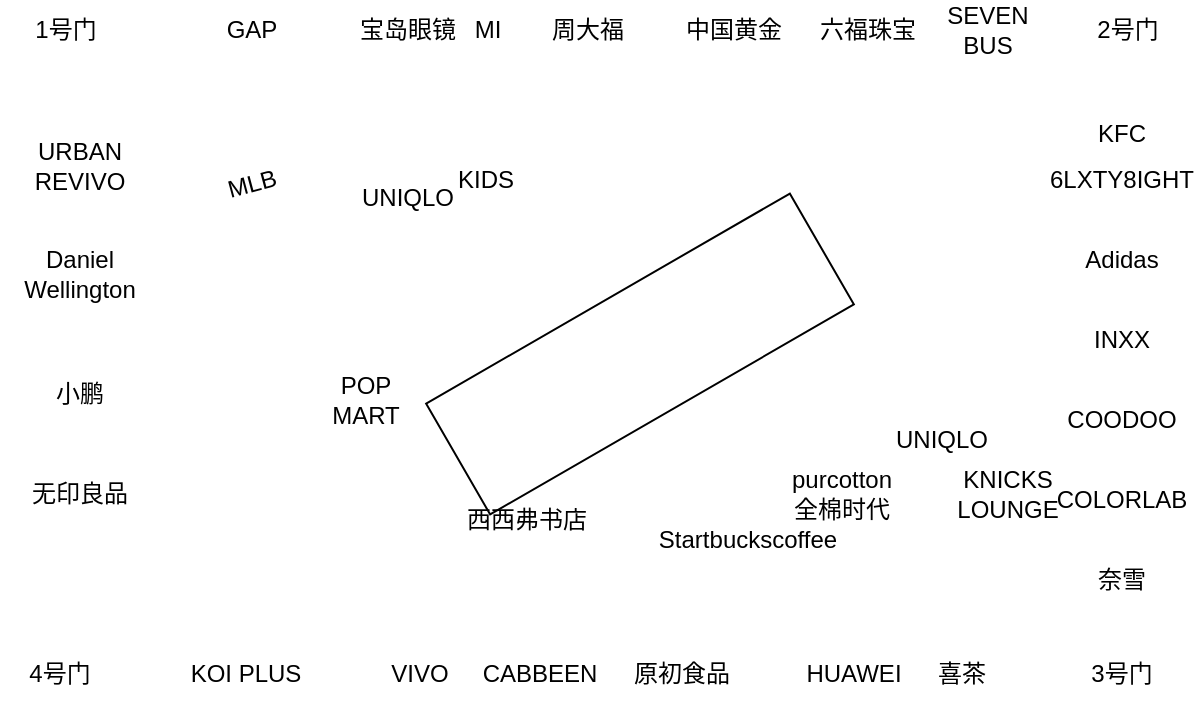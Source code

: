 <mxfile version="20.0.1" type="github">
  <diagram id="jZBb3kCbkGV2nfbiF95u" name="第 1 页">
    <mxGraphModel dx="359" dy="657" grid="1" gridSize="10" guides="1" tooltips="1" connect="1" arrows="1" fold="1" page="1" pageScale="1" pageWidth="827" pageHeight="1169" math="0" shadow="0">
      <root>
        <mxCell id="0" />
        <mxCell id="1" parent="0" />
        <mxCell id="qFaW84Yw7TWR2He5klyx-1" value="1号门" style="text;html=1;strokeColor=none;fillColor=none;align=center;verticalAlign=middle;whiteSpace=wrap;rounded=0;" parent="1" vertex="1">
          <mxGeometry x="82" y="68" width="60" height="30" as="geometry" />
        </mxCell>
        <mxCell id="qFaW84Yw7TWR2He5klyx-2" value="2号门" style="text;html=1;strokeColor=none;fillColor=none;align=center;verticalAlign=middle;whiteSpace=wrap;rounded=0;" parent="1" vertex="1">
          <mxGeometry x="613" y="68" width="60" height="30" as="geometry" />
        </mxCell>
        <mxCell id="qFaW84Yw7TWR2He5klyx-3" value="4号门" style="text;html=1;strokeColor=none;fillColor=none;align=center;verticalAlign=middle;whiteSpace=wrap;rounded=0;" parent="1" vertex="1">
          <mxGeometry x="79" y="390" width="60" height="30" as="geometry" />
        </mxCell>
        <mxCell id="qFaW84Yw7TWR2He5klyx-4" value="3号门" style="text;html=1;strokeColor=none;fillColor=none;align=center;verticalAlign=middle;whiteSpace=wrap;rounded=0;" parent="1" vertex="1">
          <mxGeometry x="610" y="390" width="60" height="30" as="geometry" />
        </mxCell>
        <mxCell id="qFaW84Yw7TWR2He5klyx-5" value="URBAN REVIVO" style="text;html=1;strokeColor=none;fillColor=none;align=center;verticalAlign=middle;whiteSpace=wrap;rounded=0;" parent="1" vertex="1">
          <mxGeometry x="89" y="136" width="60" height="30" as="geometry" />
        </mxCell>
        <mxCell id="qFaW84Yw7TWR2He5klyx-6" value="Daniel &lt;br&gt;Wellington" style="text;html=1;strokeColor=none;fillColor=none;align=center;verticalAlign=middle;whiteSpace=wrap;rounded=0;" parent="1" vertex="1">
          <mxGeometry x="89" y="190" width="60" height="30" as="geometry" />
        </mxCell>
        <mxCell id="qFaW84Yw7TWR2He5klyx-7" value="小鹏" style="text;html=1;strokeColor=none;fillColor=none;align=center;verticalAlign=middle;whiteSpace=wrap;rounded=0;" parent="1" vertex="1">
          <mxGeometry x="89" y="250" width="60" height="30" as="geometry" />
        </mxCell>
        <mxCell id="qFaW84Yw7TWR2He5klyx-8" value="无印良品" style="text;html=1;strokeColor=none;fillColor=none;align=center;verticalAlign=middle;whiteSpace=wrap;rounded=0;" parent="1" vertex="1">
          <mxGeometry x="89" y="300" width="60" height="30" as="geometry" />
        </mxCell>
        <mxCell id="qFaW84Yw7TWR2He5klyx-9" value="KOI PLUS" style="text;html=1;strokeColor=none;fillColor=none;align=center;verticalAlign=middle;whiteSpace=wrap;rounded=0;" parent="1" vertex="1">
          <mxGeometry x="172" y="390" width="60" height="30" as="geometry" />
        </mxCell>
        <mxCell id="qFaW84Yw7TWR2He5klyx-10" value="VIVO" style="text;html=1;strokeColor=none;fillColor=none;align=center;verticalAlign=middle;whiteSpace=wrap;rounded=0;" parent="1" vertex="1">
          <mxGeometry x="259" y="390" width="60" height="30" as="geometry" />
        </mxCell>
        <mxCell id="qFaW84Yw7TWR2He5klyx-11" value="CABBEEN" style="text;html=1;strokeColor=none;fillColor=none;align=center;verticalAlign=middle;whiteSpace=wrap;rounded=0;" parent="1" vertex="1">
          <mxGeometry x="319" y="390" width="60" height="30" as="geometry" />
        </mxCell>
        <mxCell id="qFaW84Yw7TWR2He5klyx-12" value="原初食品" style="text;html=1;strokeColor=none;fillColor=none;align=center;verticalAlign=middle;whiteSpace=wrap;rounded=0;" parent="1" vertex="1">
          <mxGeometry x="390" y="390" width="60" height="30" as="geometry" />
        </mxCell>
        <mxCell id="qFaW84Yw7TWR2He5klyx-13" value="HUAWEI" style="text;html=1;strokeColor=none;fillColor=none;align=center;verticalAlign=middle;whiteSpace=wrap;rounded=0;" parent="1" vertex="1">
          <mxGeometry x="476" y="390" width="60" height="30" as="geometry" />
        </mxCell>
        <mxCell id="qFaW84Yw7TWR2He5klyx-14" value="喜茶" style="text;html=1;strokeColor=none;fillColor=none;align=center;verticalAlign=middle;whiteSpace=wrap;rounded=0;" parent="1" vertex="1">
          <mxGeometry x="530" y="390" width="60" height="30" as="geometry" />
        </mxCell>
        <mxCell id="qFaW84Yw7TWR2He5klyx-15" value="奈雪" style="text;html=1;strokeColor=none;fillColor=none;align=center;verticalAlign=middle;whiteSpace=wrap;rounded=0;" parent="1" vertex="1">
          <mxGeometry x="610" y="343" width="60" height="30" as="geometry" />
        </mxCell>
        <mxCell id="qFaW84Yw7TWR2He5klyx-16" value="COLORLAB" style="text;html=1;strokeColor=none;fillColor=none;align=center;verticalAlign=middle;whiteSpace=wrap;rounded=0;" parent="1" vertex="1">
          <mxGeometry x="610" y="303" width="60" height="30" as="geometry" />
        </mxCell>
        <mxCell id="qFaW84Yw7TWR2He5klyx-17" value="COODOO" style="text;html=1;strokeColor=none;fillColor=none;align=center;verticalAlign=middle;whiteSpace=wrap;rounded=0;" parent="1" vertex="1">
          <mxGeometry x="610" y="263" width="60" height="30" as="geometry" />
        </mxCell>
        <mxCell id="qFaW84Yw7TWR2He5klyx-18" value="INXX" style="text;html=1;strokeColor=none;fillColor=none;align=center;verticalAlign=middle;whiteSpace=wrap;rounded=0;" parent="1" vertex="1">
          <mxGeometry x="610" y="223" width="60" height="30" as="geometry" />
        </mxCell>
        <mxCell id="qFaW84Yw7TWR2He5klyx-19" value="Adidas" style="text;html=1;strokeColor=none;fillColor=none;align=center;verticalAlign=middle;whiteSpace=wrap;rounded=0;" parent="1" vertex="1">
          <mxGeometry x="610" y="183" width="60" height="30" as="geometry" />
        </mxCell>
        <mxCell id="qFaW84Yw7TWR2He5klyx-20" value="6LXTY8IGHT" style="text;html=1;strokeColor=none;fillColor=none;align=center;verticalAlign=middle;whiteSpace=wrap;rounded=0;" parent="1" vertex="1">
          <mxGeometry x="610" y="143" width="60" height="30" as="geometry" />
        </mxCell>
        <mxCell id="qFaW84Yw7TWR2He5klyx-21" value="KFC" style="text;html=1;strokeColor=none;fillColor=none;align=center;verticalAlign=middle;whiteSpace=wrap;rounded=0;" parent="1" vertex="1">
          <mxGeometry x="610" y="120" width="60" height="30" as="geometry" />
        </mxCell>
        <mxCell id="qFaW84Yw7TWR2He5klyx-22" value="SEVEN BUS" style="text;html=1;strokeColor=none;fillColor=none;align=center;verticalAlign=middle;whiteSpace=wrap;rounded=0;" parent="1" vertex="1">
          <mxGeometry x="543" y="68" width="60" height="30" as="geometry" />
        </mxCell>
        <mxCell id="qFaW84Yw7TWR2He5klyx-23" value="六福珠宝" style="text;html=1;strokeColor=none;fillColor=none;align=center;verticalAlign=middle;whiteSpace=wrap;rounded=0;" parent="1" vertex="1">
          <mxGeometry x="483" y="68" width="60" height="30" as="geometry" />
        </mxCell>
        <mxCell id="qFaW84Yw7TWR2He5klyx-24" value="中国黄金" style="text;html=1;strokeColor=none;fillColor=none;align=center;verticalAlign=middle;whiteSpace=wrap;rounded=0;" parent="1" vertex="1">
          <mxGeometry x="416" y="68" width="60" height="30" as="geometry" />
        </mxCell>
        <mxCell id="qFaW84Yw7TWR2He5klyx-25" value="周大福" style="text;html=1;strokeColor=none;fillColor=none;align=center;verticalAlign=middle;whiteSpace=wrap;rounded=0;" parent="1" vertex="1">
          <mxGeometry x="343" y="68" width="60" height="30" as="geometry" />
        </mxCell>
        <mxCell id="qFaW84Yw7TWR2He5klyx-26" value="MI" style="text;html=1;strokeColor=none;fillColor=none;align=center;verticalAlign=middle;whiteSpace=wrap;rounded=0;" parent="1" vertex="1">
          <mxGeometry x="293" y="68" width="60" height="30" as="geometry" />
        </mxCell>
        <mxCell id="qFaW84Yw7TWR2He5klyx-27" value="宝岛眼镜" style="text;html=1;strokeColor=none;fillColor=none;align=center;verticalAlign=middle;whiteSpace=wrap;rounded=0;" parent="1" vertex="1">
          <mxGeometry x="253" y="68" width="60" height="30" as="geometry" />
        </mxCell>
        <mxCell id="qFaW84Yw7TWR2He5klyx-28" value="GAP" style="text;html=1;strokeColor=none;fillColor=none;align=center;verticalAlign=middle;whiteSpace=wrap;rounded=0;" parent="1" vertex="1">
          <mxGeometry x="175" y="68" width="60" height="30" as="geometry" />
        </mxCell>
        <mxCell id="qFaW84Yw7TWR2He5klyx-30" value="" style="rounded=0;whiteSpace=wrap;html=1;rotation=-30;" parent="1" vertex="1">
          <mxGeometry x="294" y="213" width="210" height="64" as="geometry" />
        </mxCell>
        <mxCell id="qFaW84Yw7TWR2He5klyx-31" value="KIDS" style="text;html=1;strokeColor=none;fillColor=none;align=center;verticalAlign=middle;whiteSpace=wrap;rounded=0;" parent="1" vertex="1">
          <mxGeometry x="292" y="143" width="60" height="30" as="geometry" />
        </mxCell>
        <mxCell id="qFaW84Yw7TWR2He5klyx-32" value="UNIQLO" style="text;html=1;strokeColor=none;fillColor=none;align=center;verticalAlign=middle;whiteSpace=wrap;rounded=0;" parent="1" vertex="1">
          <mxGeometry x="253" y="150" width="60" height="33" as="geometry" />
        </mxCell>
        <mxCell id="qFaW84Yw7TWR2He5klyx-33" value="MLB" style="text;html=1;strokeColor=none;fillColor=none;align=center;verticalAlign=middle;whiteSpace=wrap;rounded=0;rotation=-15;" parent="1" vertex="1">
          <mxGeometry x="175.0" y="146.05" width="60" height="26.95" as="geometry" />
        </mxCell>
        <mxCell id="qFaW84Yw7TWR2He5klyx-34" value="POP MART" style="text;html=1;strokeColor=none;fillColor=none;align=center;verticalAlign=middle;whiteSpace=wrap;rounded=0;" parent="1" vertex="1">
          <mxGeometry x="232" y="253" width="60" height="30" as="geometry" />
        </mxCell>
        <mxCell id="qFaW84Yw7TWR2He5klyx-35" value="西西弗书店" style="text;html=1;strokeColor=none;fillColor=none;align=center;verticalAlign=middle;whiteSpace=wrap;rounded=0;" parent="1" vertex="1">
          <mxGeometry x="235" y="313" width="215" height="30" as="geometry" />
        </mxCell>
        <mxCell id="qFaW84Yw7TWR2He5klyx-36" value="Startbuckscoffee" style="text;html=1;strokeColor=none;fillColor=none;align=center;verticalAlign=middle;whiteSpace=wrap;rounded=0;" parent="1" vertex="1">
          <mxGeometry x="423" y="323" width="60" height="30" as="geometry" />
        </mxCell>
        <mxCell id="qFaW84Yw7TWR2He5klyx-37" value="purcotton 全棉时代" style="text;html=1;strokeColor=none;fillColor=none;align=center;verticalAlign=middle;whiteSpace=wrap;rounded=0;" parent="1" vertex="1">
          <mxGeometry x="470" y="300" width="60" height="30" as="geometry" />
        </mxCell>
        <mxCell id="qFaW84Yw7TWR2He5klyx-38" value="UNIQLO" style="text;html=1;strokeColor=none;fillColor=none;align=center;verticalAlign=middle;whiteSpace=wrap;rounded=0;" parent="1" vertex="1">
          <mxGeometry x="520" y="273" width="60" height="30" as="geometry" />
        </mxCell>
        <mxCell id="qFaW84Yw7TWR2He5klyx-39" value="KNICKS LOUNGE" style="text;html=1;strokeColor=none;fillColor=none;align=center;verticalAlign=middle;whiteSpace=wrap;rounded=0;" parent="1" vertex="1">
          <mxGeometry x="553" y="300" width="60" height="30" as="geometry" />
        </mxCell>
      </root>
    </mxGraphModel>
  </diagram>
</mxfile>
